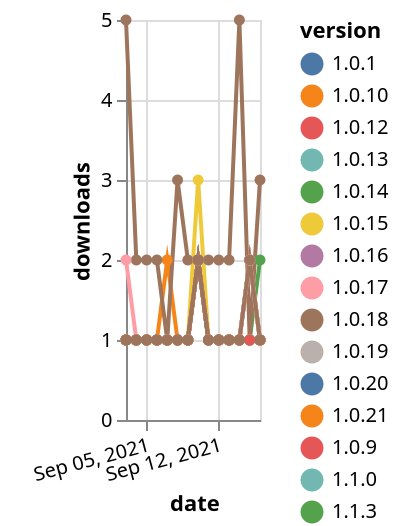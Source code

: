 {"$schema": "https://vega.github.io/schema/vega-lite/v5.json", "description": "A simple bar chart with embedded data.", "data": {"values": [{"date": "2021-09-03", "total": 6139, "delta": 1, "version": "1.0.9"}, {"date": "2021-09-04", "total": 6140, "delta": 1, "version": "1.0.9"}, {"date": "2021-09-05", "total": 6141, "delta": 1, "version": "1.0.9"}, {"date": "2021-09-06", "total": 6142, "delta": 1, "version": "1.0.9"}, {"date": "2021-09-07", "total": 6143, "delta": 1, "version": "1.0.9"}, {"date": "2021-09-08", "total": 6144, "delta": 1, "version": "1.0.9"}, {"date": "2021-09-09", "total": 6145, "delta": 1, "version": "1.0.9"}, {"date": "2021-09-10", "total": 6147, "delta": 2, "version": "1.0.9"}, {"date": "2021-09-11", "total": 6148, "delta": 1, "version": "1.0.9"}, {"date": "2021-09-12", "total": 6149, "delta": 1, "version": "1.0.9"}, {"date": "2021-09-13", "total": 6150, "delta": 1, "version": "1.0.9"}, {"date": "2021-09-14", "total": 6151, "delta": 1, "version": "1.0.9"}, {"date": "2021-09-15", "total": 6153, "delta": 2, "version": "1.0.9"}, {"date": "2021-09-16", "total": 6154, "delta": 1, "version": "1.0.9"}, {"date": "2021-09-03", "total": 143, "delta": 1, "version": "1.1.0"}, {"date": "2021-09-04", "total": 144, "delta": 1, "version": "1.1.0"}, {"date": "2021-09-05", "total": 145, "delta": 1, "version": "1.1.0"}, {"date": "2021-09-06", "total": 146, "delta": 1, "version": "1.1.0"}, {"date": "2021-09-07", "total": 147, "delta": 1, "version": "1.1.0"}, {"date": "2021-09-08", "total": 148, "delta": 1, "version": "1.1.0"}, {"date": "2021-09-09", "total": 149, "delta": 1, "version": "1.1.0"}, {"date": "2021-09-10", "total": 151, "delta": 2, "version": "1.1.0"}, {"date": "2021-09-11", "total": 152, "delta": 1, "version": "1.1.0"}, {"date": "2021-09-12", "total": 153, "delta": 1, "version": "1.1.0"}, {"date": "2021-09-13", "total": 154, "delta": 1, "version": "1.1.0"}, {"date": "2021-09-14", "total": 155, "delta": 1, "version": "1.1.0"}, {"date": "2021-09-15", "total": 156, "delta": 1, "version": "1.1.0"}, {"date": "2021-09-16", "total": 157, "delta": 1, "version": "1.1.0"}, {"date": "2021-09-03", "total": 130, "delta": 1, "version": "1.1.6"}, {"date": "2021-09-04", "total": 131, "delta": 1, "version": "1.1.6"}, {"date": "2021-09-05", "total": 132, "delta": 1, "version": "1.1.6"}, {"date": "2021-09-06", "total": 133, "delta": 1, "version": "1.1.6"}, {"date": "2021-09-07", "total": 134, "delta": 1, "version": "1.1.6"}, {"date": "2021-09-08", "total": 135, "delta": 1, "version": "1.1.6"}, {"date": "2021-09-09", "total": 136, "delta": 1, "version": "1.1.6"}, {"date": "2021-09-10", "total": 138, "delta": 2, "version": "1.1.6"}, {"date": "2021-09-11", "total": 139, "delta": 1, "version": "1.1.6"}, {"date": "2021-09-12", "total": 140, "delta": 1, "version": "1.1.6"}, {"date": "2021-09-13", "total": 141, "delta": 1, "version": "1.1.6"}, {"date": "2021-09-14", "total": 142, "delta": 1, "version": "1.1.6"}, {"date": "2021-09-15", "total": 143, "delta": 1, "version": "1.1.6"}, {"date": "2021-09-16", "total": 144, "delta": 1, "version": "1.1.6"}, {"date": "2021-09-03", "total": 147, "delta": 1, "version": "1.1.3"}, {"date": "2021-09-04", "total": 148, "delta": 1, "version": "1.1.3"}, {"date": "2021-09-05", "total": 149, "delta": 1, "version": "1.1.3"}, {"date": "2021-09-06", "total": 150, "delta": 1, "version": "1.1.3"}, {"date": "2021-09-07", "total": 151, "delta": 1, "version": "1.1.3"}, {"date": "2021-09-08", "total": 152, "delta": 1, "version": "1.1.3"}, {"date": "2021-09-09", "total": 153, "delta": 1, "version": "1.1.3"}, {"date": "2021-09-10", "total": 155, "delta": 2, "version": "1.1.3"}, {"date": "2021-09-11", "total": 156, "delta": 1, "version": "1.1.3"}, {"date": "2021-09-12", "total": 157, "delta": 1, "version": "1.1.3"}, {"date": "2021-09-13", "total": 158, "delta": 1, "version": "1.1.3"}, {"date": "2021-09-14", "total": 159, "delta": 1, "version": "1.1.3"}, {"date": "2021-09-15", "total": 160, "delta": 1, "version": "1.1.3"}, {"date": "2021-09-16", "total": 162, "delta": 2, "version": "1.1.3"}, {"date": "2021-09-03", "total": 176, "delta": 1, "version": "1.0.20"}, {"date": "2021-09-04", "total": 177, "delta": 1, "version": "1.0.20"}, {"date": "2021-09-05", "total": 178, "delta": 1, "version": "1.0.20"}, {"date": "2021-09-06", "total": 179, "delta": 1, "version": "1.0.20"}, {"date": "2021-09-07", "total": 180, "delta": 1, "version": "1.0.20"}, {"date": "2021-09-08", "total": 181, "delta": 1, "version": "1.0.20"}, {"date": "2021-09-09", "total": 182, "delta": 1, "version": "1.0.20"}, {"date": "2021-09-10", "total": 184, "delta": 2, "version": "1.0.20"}, {"date": "2021-09-11", "total": 185, "delta": 1, "version": "1.0.20"}, {"date": "2021-09-12", "total": 186, "delta": 1, "version": "1.0.20"}, {"date": "2021-09-13", "total": 187, "delta": 1, "version": "1.0.20"}, {"date": "2021-09-14", "total": 188, "delta": 1, "version": "1.0.20"}, {"date": "2021-09-15", "total": 190, "delta": 2, "version": "1.0.20"}, {"date": "2021-09-16", "total": 191, "delta": 1, "version": "1.0.20"}, {"date": "2021-09-03", "total": 143, "delta": 1, "version": "1.0.16"}, {"date": "2021-09-04", "total": 144, "delta": 1, "version": "1.0.16"}, {"date": "2021-09-05", "total": 145, "delta": 1, "version": "1.0.16"}, {"date": "2021-09-06", "total": 146, "delta": 1, "version": "1.0.16"}, {"date": "2021-09-07", "total": 147, "delta": 1, "version": "1.0.16"}, {"date": "2021-09-08", "total": 148, "delta": 1, "version": "1.0.16"}, {"date": "2021-09-09", "total": 149, "delta": 1, "version": "1.0.16"}, {"date": "2021-09-10", "total": 151, "delta": 2, "version": "1.0.16"}, {"date": "2021-09-11", "total": 152, "delta": 1, "version": "1.0.16"}, {"date": "2021-09-12", "total": 153, "delta": 1, "version": "1.0.16"}, {"date": "2021-09-13", "total": 154, "delta": 1, "version": "1.0.16"}, {"date": "2021-09-14", "total": 155, "delta": 1, "version": "1.0.16"}, {"date": "2021-09-15", "total": 157, "delta": 2, "version": "1.0.16"}, {"date": "2021-09-16", "total": 158, "delta": 1, "version": "1.0.16"}, {"date": "2021-09-03", "total": 192, "delta": 1, "version": "1.0.15"}, {"date": "2021-09-04", "total": 193, "delta": 1, "version": "1.0.15"}, {"date": "2021-09-05", "total": 194, "delta": 1, "version": "1.0.15"}, {"date": "2021-09-06", "total": 195, "delta": 1, "version": "1.0.15"}, {"date": "2021-09-07", "total": 196, "delta": 1, "version": "1.0.15"}, {"date": "2021-09-08", "total": 197, "delta": 1, "version": "1.0.15"}, {"date": "2021-09-09", "total": 198, "delta": 1, "version": "1.0.15"}, {"date": "2021-09-10", "total": 201, "delta": 3, "version": "1.0.15"}, {"date": "2021-09-11", "total": 202, "delta": 1, "version": "1.0.15"}, {"date": "2021-09-12", "total": 203, "delta": 1, "version": "1.0.15"}, {"date": "2021-09-13", "total": 204, "delta": 1, "version": "1.0.15"}, {"date": "2021-09-14", "total": 205, "delta": 1, "version": "1.0.15"}, {"date": "2021-09-15", "total": 207, "delta": 2, "version": "1.0.15"}, {"date": "2021-09-16", "total": 208, "delta": 1, "version": "1.0.15"}, {"date": "2021-09-03", "total": 4277, "delta": 1, "version": "1.0.10"}, {"date": "2021-09-04", "total": 4278, "delta": 1, "version": "1.0.10"}, {"date": "2021-09-05", "total": 4279, "delta": 1, "version": "1.0.10"}, {"date": "2021-09-06", "total": 4280, "delta": 1, "version": "1.0.10"}, {"date": "2021-09-07", "total": 4282, "delta": 2, "version": "1.0.10"}, {"date": "2021-09-08", "total": 4283, "delta": 1, "version": "1.0.10"}, {"date": "2021-09-09", "total": 4284, "delta": 1, "version": "1.0.10"}, {"date": "2021-09-10", "total": 4286, "delta": 2, "version": "1.0.10"}, {"date": "2021-09-11", "total": 4287, "delta": 1, "version": "1.0.10"}, {"date": "2021-09-12", "total": 4288, "delta": 1, "version": "1.0.10"}, {"date": "2021-09-13", "total": 4289, "delta": 1, "version": "1.0.10"}, {"date": "2021-09-14", "total": 4290, "delta": 1, "version": "1.0.10"}, {"date": "2021-09-15", "total": 4291, "delta": 1, "version": "1.0.10"}, {"date": "2021-09-16", "total": 4292, "delta": 1, "version": "1.0.10"}, {"date": "2021-09-03", "total": 159, "delta": 1, "version": "1.0.19"}, {"date": "2021-09-04", "total": 160, "delta": 1, "version": "1.0.19"}, {"date": "2021-09-05", "total": 161, "delta": 1, "version": "1.0.19"}, {"date": "2021-09-06", "total": 162, "delta": 1, "version": "1.0.19"}, {"date": "2021-09-07", "total": 163, "delta": 1, "version": "1.0.19"}, {"date": "2021-09-08", "total": 164, "delta": 1, "version": "1.0.19"}, {"date": "2021-09-09", "total": 165, "delta": 1, "version": "1.0.19"}, {"date": "2021-09-10", "total": 167, "delta": 2, "version": "1.0.19"}, {"date": "2021-09-11", "total": 168, "delta": 1, "version": "1.0.19"}, {"date": "2021-09-12", "total": 169, "delta": 1, "version": "1.0.19"}, {"date": "2021-09-13", "total": 170, "delta": 1, "version": "1.0.19"}, {"date": "2021-09-14", "total": 171, "delta": 1, "version": "1.0.19"}, {"date": "2021-09-15", "total": 173, "delta": 2, "version": "1.0.19"}, {"date": "2021-09-16", "total": 174, "delta": 1, "version": "1.0.19"}, {"date": "2021-09-03", "total": 155, "delta": 5, "version": "1.3.0"}, {"date": "2021-09-04", "total": 157, "delta": 2, "version": "1.3.0"}, {"date": "2021-09-05", "total": 159, "delta": 2, "version": "1.3.0"}, {"date": "2021-09-06", "total": 161, "delta": 2, "version": "1.3.0"}, {"date": "2021-09-07", "total": 162, "delta": 1, "version": "1.3.0"}, {"date": "2021-09-08", "total": 165, "delta": 3, "version": "1.3.0"}, {"date": "2021-09-09", "total": 167, "delta": 2, "version": "1.3.0"}, {"date": "2021-09-10", "total": 169, "delta": 2, "version": "1.3.0"}, {"date": "2021-09-11", "total": 171, "delta": 2, "version": "1.3.0"}, {"date": "2021-09-12", "total": 173, "delta": 2, "version": "1.3.0"}, {"date": "2021-09-13", "total": 175, "delta": 2, "version": "1.3.0"}, {"date": "2021-09-14", "total": 180, "delta": 5, "version": "1.3.0"}, {"date": "2021-09-15", "total": 181, "delta": 1, "version": "1.3.0"}, {"date": "2021-09-16", "total": 184, "delta": 3, "version": "1.3.0"}, {"date": "2021-09-03", "total": 220, "delta": 1, "version": "1.0.1"}, {"date": "2021-09-04", "total": 221, "delta": 1, "version": "1.0.1"}, {"date": "2021-09-05", "total": 222, "delta": 1, "version": "1.0.1"}, {"date": "2021-09-06", "total": 223, "delta": 1, "version": "1.0.1"}, {"date": "2021-09-07", "total": 224, "delta": 1, "version": "1.0.1"}, {"date": "2021-09-08", "total": 225, "delta": 1, "version": "1.0.1"}, {"date": "2021-09-09", "total": 226, "delta": 1, "version": "1.0.1"}, {"date": "2021-09-10", "total": 228, "delta": 2, "version": "1.0.1"}, {"date": "2021-09-11", "total": 229, "delta": 1, "version": "1.0.1"}, {"date": "2021-09-12", "total": 230, "delta": 1, "version": "1.0.1"}, {"date": "2021-09-13", "total": 231, "delta": 1, "version": "1.0.1"}, {"date": "2021-09-14", "total": 232, "delta": 1, "version": "1.0.1"}, {"date": "2021-09-15", "total": 233, "delta": 1, "version": "1.0.1"}, {"date": "2021-09-16", "total": 234, "delta": 1, "version": "1.0.1"}, {"date": "2021-09-03", "total": 157, "delta": 1, "version": "1.0.14"}, {"date": "2021-09-04", "total": 158, "delta": 1, "version": "1.0.14"}, {"date": "2021-09-05", "total": 159, "delta": 1, "version": "1.0.14"}, {"date": "2021-09-06", "total": 160, "delta": 1, "version": "1.0.14"}, {"date": "2021-09-07", "total": 161, "delta": 1, "version": "1.0.14"}, {"date": "2021-09-08", "total": 162, "delta": 1, "version": "1.0.14"}, {"date": "2021-09-09", "total": 163, "delta": 1, "version": "1.0.14"}, {"date": "2021-09-10", "total": 165, "delta": 2, "version": "1.0.14"}, {"date": "2021-09-11", "total": 166, "delta": 1, "version": "1.0.14"}, {"date": "2021-09-12", "total": 167, "delta": 1, "version": "1.0.14"}, {"date": "2021-09-13", "total": 168, "delta": 1, "version": "1.0.14"}, {"date": "2021-09-14", "total": 169, "delta": 1, "version": "1.0.14"}, {"date": "2021-09-15", "total": 170, "delta": 1, "version": "1.0.14"}, {"date": "2021-09-16", "total": 171, "delta": 1, "version": "1.0.14"}, {"date": "2021-09-03", "total": 150, "delta": 1, "version": "1.0.17"}, {"date": "2021-09-04", "total": 151, "delta": 1, "version": "1.0.17"}, {"date": "2021-09-05", "total": 152, "delta": 1, "version": "1.0.17"}, {"date": "2021-09-06", "total": 153, "delta": 1, "version": "1.0.17"}, {"date": "2021-09-07", "total": 154, "delta": 1, "version": "1.0.17"}, {"date": "2021-09-08", "total": 155, "delta": 1, "version": "1.0.17"}, {"date": "2021-09-09", "total": 156, "delta": 1, "version": "1.0.17"}, {"date": "2021-09-10", "total": 158, "delta": 2, "version": "1.0.17"}, {"date": "2021-09-11", "total": 159, "delta": 1, "version": "1.0.17"}, {"date": "2021-09-12", "total": 160, "delta": 1, "version": "1.0.17"}, {"date": "2021-09-13", "total": 161, "delta": 1, "version": "1.0.17"}, {"date": "2021-09-14", "total": 162, "delta": 1, "version": "1.0.17"}, {"date": "2021-09-15", "total": 164, "delta": 2, "version": "1.0.17"}, {"date": "2021-09-16", "total": 165, "delta": 1, "version": "1.0.17"}, {"date": "2021-09-03", "total": 120, "delta": 1, "version": "1.1.5"}, {"date": "2021-09-04", "total": 121, "delta": 1, "version": "1.1.5"}, {"date": "2021-09-05", "total": 122, "delta": 1, "version": "1.1.5"}, {"date": "2021-09-06", "total": 123, "delta": 1, "version": "1.1.5"}, {"date": "2021-09-07", "total": 124, "delta": 1, "version": "1.1.5"}, {"date": "2021-09-08", "total": 125, "delta": 1, "version": "1.1.5"}, {"date": "2021-09-09", "total": 126, "delta": 1, "version": "1.1.5"}, {"date": "2021-09-10", "total": 128, "delta": 2, "version": "1.1.5"}, {"date": "2021-09-11", "total": 129, "delta": 1, "version": "1.1.5"}, {"date": "2021-09-12", "total": 130, "delta": 1, "version": "1.1.5"}, {"date": "2021-09-13", "total": 131, "delta": 1, "version": "1.1.5"}, {"date": "2021-09-14", "total": 132, "delta": 1, "version": "1.1.5"}, {"date": "2021-09-15", "total": 133, "delta": 1, "version": "1.1.5"}, {"date": "2021-09-16", "total": 134, "delta": 1, "version": "1.1.5"}, {"date": "2021-09-03", "total": 152, "delta": 2, "version": "1.2.0"}, {"date": "2021-09-04", "total": 153, "delta": 1, "version": "1.2.0"}, {"date": "2021-09-05", "total": 154, "delta": 1, "version": "1.2.0"}, {"date": "2021-09-06", "total": 155, "delta": 1, "version": "1.2.0"}, {"date": "2021-09-07", "total": 156, "delta": 1, "version": "1.2.0"}, {"date": "2021-09-08", "total": 157, "delta": 1, "version": "1.2.0"}, {"date": "2021-09-09", "total": 158, "delta": 1, "version": "1.2.0"}, {"date": "2021-09-10", "total": 160, "delta": 2, "version": "1.2.0"}, {"date": "2021-09-11", "total": 161, "delta": 1, "version": "1.2.0"}, {"date": "2021-09-12", "total": 162, "delta": 1, "version": "1.2.0"}, {"date": "2021-09-13", "total": 163, "delta": 1, "version": "1.2.0"}, {"date": "2021-09-14", "total": 164, "delta": 1, "version": "1.2.0"}, {"date": "2021-09-15", "total": 166, "delta": 2, "version": "1.2.0"}, {"date": "2021-09-16", "total": 167, "delta": 1, "version": "1.2.0"}, {"date": "2021-09-03", "total": 137, "delta": 1, "version": "1.0.21"}, {"date": "2021-09-04", "total": 138, "delta": 1, "version": "1.0.21"}, {"date": "2021-09-05", "total": 139, "delta": 1, "version": "1.0.21"}, {"date": "2021-09-06", "total": 140, "delta": 1, "version": "1.0.21"}, {"date": "2021-09-07", "total": 141, "delta": 1, "version": "1.0.21"}, {"date": "2021-09-08", "total": 142, "delta": 1, "version": "1.0.21"}, {"date": "2021-09-09", "total": 143, "delta": 1, "version": "1.0.21"}, {"date": "2021-09-10", "total": 145, "delta": 2, "version": "1.0.21"}, {"date": "2021-09-11", "total": 146, "delta": 1, "version": "1.0.21"}, {"date": "2021-09-12", "total": 147, "delta": 1, "version": "1.0.21"}, {"date": "2021-09-13", "total": 148, "delta": 1, "version": "1.0.21"}, {"date": "2021-09-14", "total": 149, "delta": 1, "version": "1.0.21"}, {"date": "2021-09-15", "total": 150, "delta": 1, "version": "1.0.21"}, {"date": "2021-09-16", "total": 151, "delta": 1, "version": "1.0.21"}, {"date": "2021-09-03", "total": 143, "delta": 1, "version": "1.0.13"}, {"date": "2021-09-04", "total": 144, "delta": 1, "version": "1.0.13"}, {"date": "2021-09-05", "total": 145, "delta": 1, "version": "1.0.13"}, {"date": "2021-09-06", "total": 146, "delta": 1, "version": "1.0.13"}, {"date": "2021-09-07", "total": 147, "delta": 1, "version": "1.0.13"}, {"date": "2021-09-08", "total": 148, "delta": 1, "version": "1.0.13"}, {"date": "2021-09-09", "total": 149, "delta": 1, "version": "1.0.13"}, {"date": "2021-09-10", "total": 151, "delta": 2, "version": "1.0.13"}, {"date": "2021-09-11", "total": 152, "delta": 1, "version": "1.0.13"}, {"date": "2021-09-12", "total": 153, "delta": 1, "version": "1.0.13"}, {"date": "2021-09-13", "total": 154, "delta": 1, "version": "1.0.13"}, {"date": "2021-09-14", "total": 155, "delta": 1, "version": "1.0.13"}, {"date": "2021-09-15", "total": 156, "delta": 1, "version": "1.0.13"}, {"date": "2021-09-16", "total": 157, "delta": 1, "version": "1.0.13"}, {"date": "2021-09-03", "total": 172, "delta": 1, "version": "1.0.12"}, {"date": "2021-09-04", "total": 173, "delta": 1, "version": "1.0.12"}, {"date": "2021-09-05", "total": 174, "delta": 1, "version": "1.0.12"}, {"date": "2021-09-06", "total": 175, "delta": 1, "version": "1.0.12"}, {"date": "2021-09-07", "total": 176, "delta": 1, "version": "1.0.12"}, {"date": "2021-09-08", "total": 177, "delta": 1, "version": "1.0.12"}, {"date": "2021-09-09", "total": 178, "delta": 1, "version": "1.0.12"}, {"date": "2021-09-10", "total": 180, "delta": 2, "version": "1.0.12"}, {"date": "2021-09-11", "total": 181, "delta": 1, "version": "1.0.12"}, {"date": "2021-09-12", "total": 182, "delta": 1, "version": "1.0.12"}, {"date": "2021-09-13", "total": 183, "delta": 1, "version": "1.0.12"}, {"date": "2021-09-14", "total": 184, "delta": 1, "version": "1.0.12"}, {"date": "2021-09-15", "total": 185, "delta": 1, "version": "1.0.12"}, {"date": "2021-09-16", "total": 186, "delta": 1, "version": "1.0.12"}, {"date": "2021-09-03", "total": 141, "delta": 1, "version": "1.0.18"}, {"date": "2021-09-04", "total": 142, "delta": 1, "version": "1.0.18"}, {"date": "2021-09-05", "total": 143, "delta": 1, "version": "1.0.18"}, {"date": "2021-09-06", "total": 144, "delta": 1, "version": "1.0.18"}, {"date": "2021-09-07", "total": 145, "delta": 1, "version": "1.0.18"}, {"date": "2021-09-08", "total": 146, "delta": 1, "version": "1.0.18"}, {"date": "2021-09-09", "total": 147, "delta": 1, "version": "1.0.18"}, {"date": "2021-09-10", "total": 149, "delta": 2, "version": "1.0.18"}, {"date": "2021-09-11", "total": 150, "delta": 1, "version": "1.0.18"}, {"date": "2021-09-12", "total": 151, "delta": 1, "version": "1.0.18"}, {"date": "2021-09-13", "total": 152, "delta": 1, "version": "1.0.18"}, {"date": "2021-09-14", "total": 153, "delta": 1, "version": "1.0.18"}, {"date": "2021-09-15", "total": 155, "delta": 2, "version": "1.0.18"}, {"date": "2021-09-16", "total": 156, "delta": 1, "version": "1.0.18"}]}, "width": "container", "mark": {"type": "line", "point": {"filled": true}}, "encoding": {"x": {"field": "date", "type": "temporal", "timeUnit": "yearmonthdate", "title": "date", "axis": {"labelAngle": -15}}, "y": {"field": "delta", "type": "quantitative", "title": "downloads"}, "color": {"field": "version", "type": "nominal"}, "tooltip": {"field": "delta"}}}